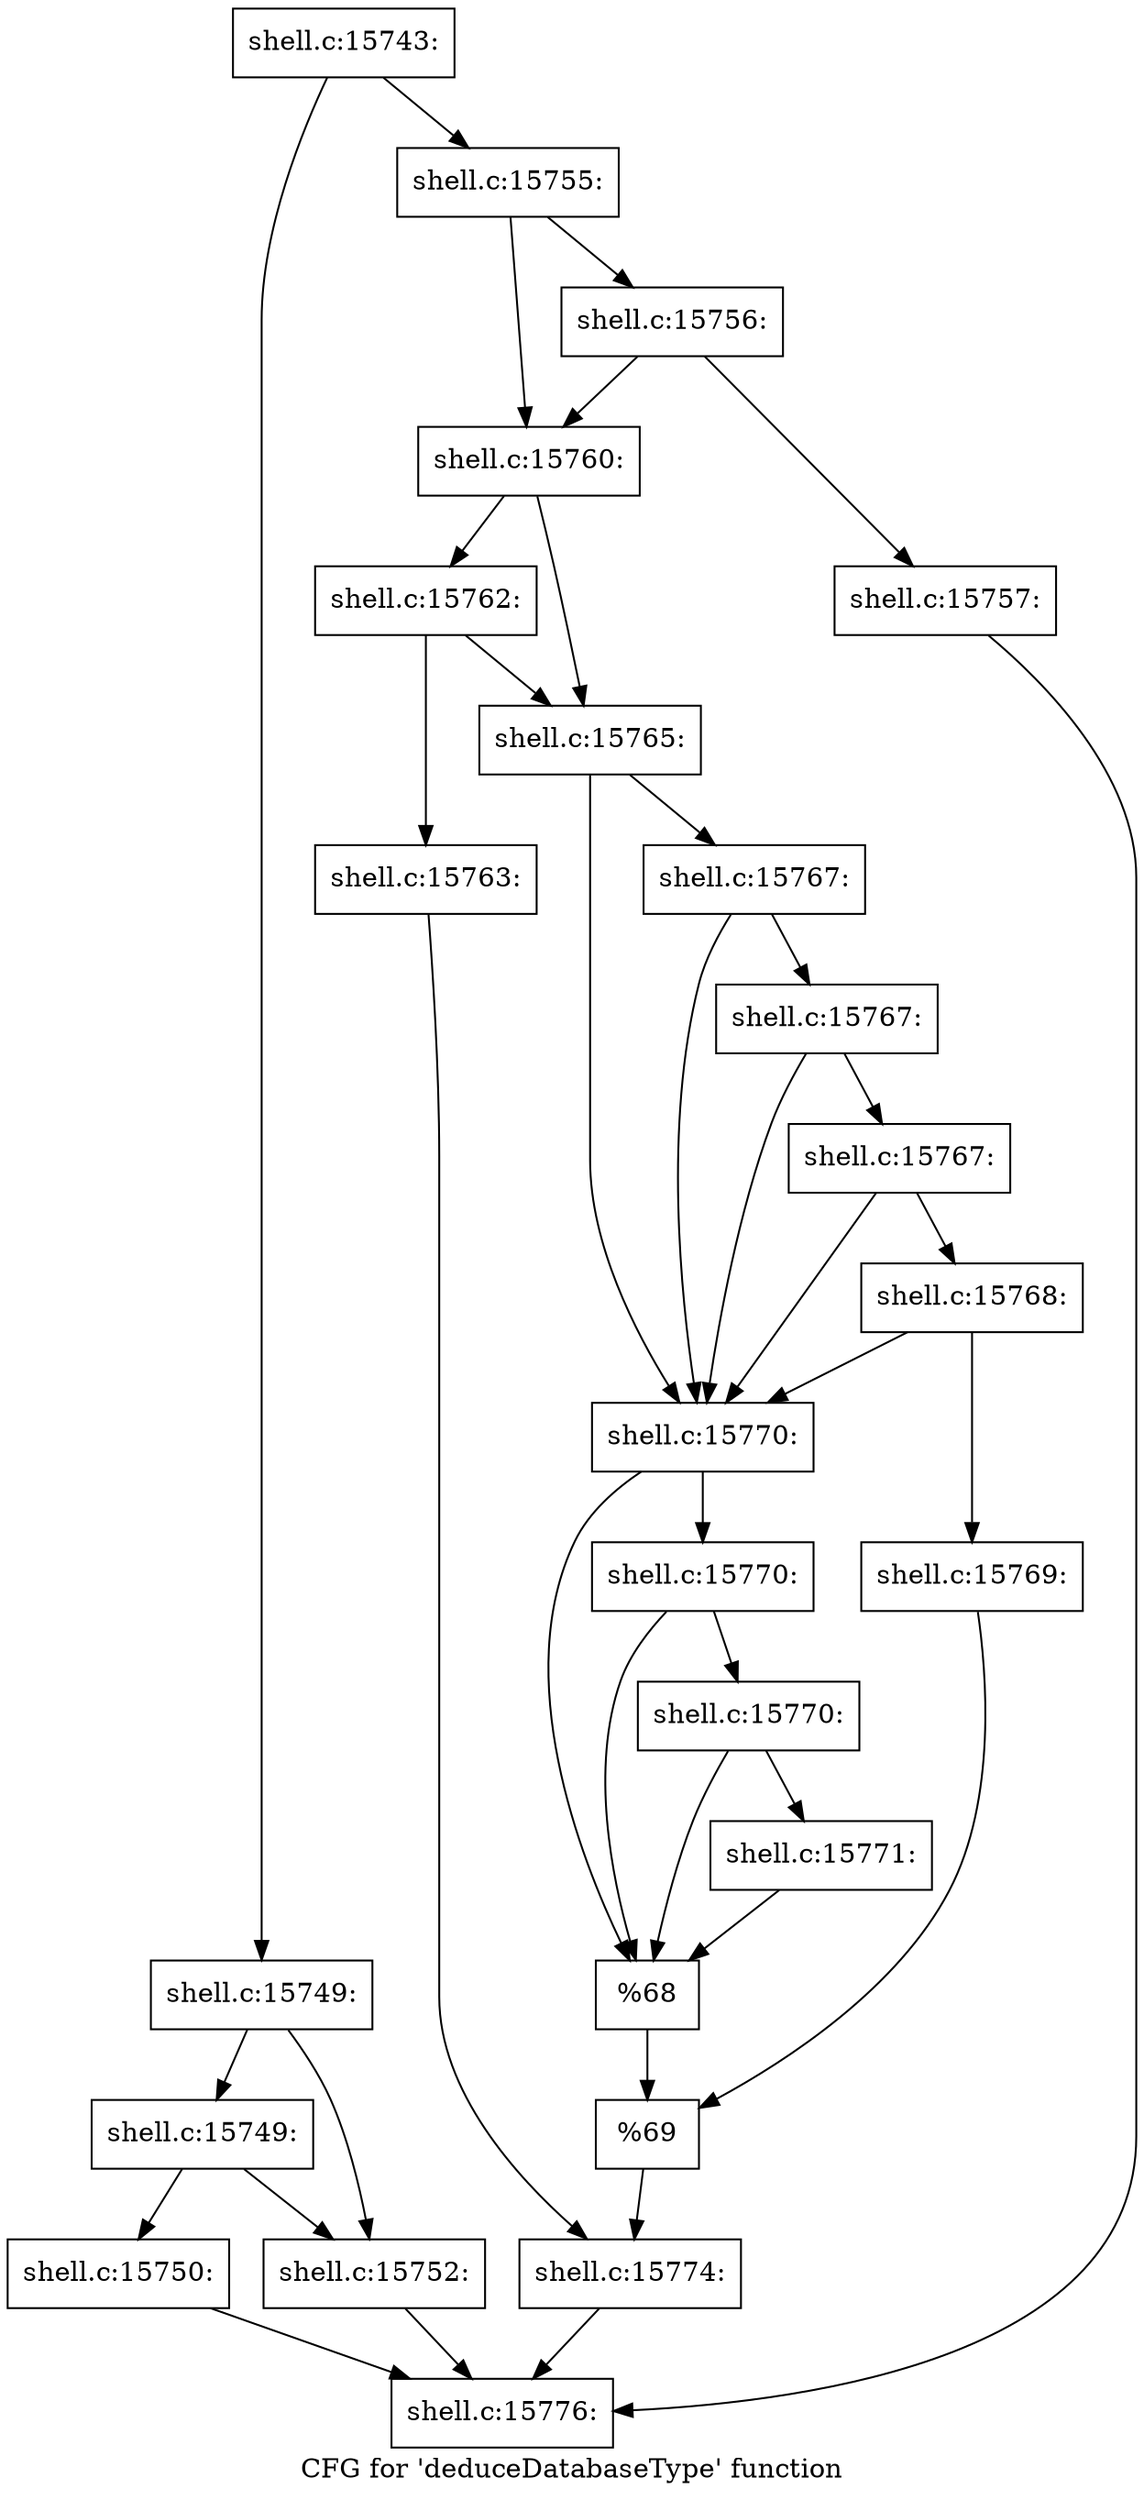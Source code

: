 digraph "CFG for 'deduceDatabaseType' function" {
	label="CFG for 'deduceDatabaseType' function";

	Node0x5602763639a0 [shape=record,label="{shell.c:15743:}"];
	Node0x5602763639a0 -> Node0x5602763fcaf0;
	Node0x5602763639a0 -> Node0x5602763fcb40;
	Node0x5602763fcaf0 [shape=record,label="{shell.c:15749:}"];
	Node0x5602763fcaf0 -> Node0x5602763fceb0;
	Node0x5602763fcaf0 -> Node0x5602763fce60;
	Node0x5602763fceb0 [shape=record,label="{shell.c:15749:}"];
	Node0x5602763fceb0 -> Node0x5602763fcdc0;
	Node0x5602763fceb0 -> Node0x5602763fce60;
	Node0x5602763fcdc0 [shape=record,label="{shell.c:15750:}"];
	Node0x5602763fcdc0 -> Node0x560276363e90;
	Node0x5602763fce60 [shape=record,label="{shell.c:15752:}"];
	Node0x5602763fce60 -> Node0x560276363e90;
	Node0x5602763fcb40 [shape=record,label="{shell.c:15755:}"];
	Node0x5602763fcb40 -> Node0x5602765728c0;
	Node0x5602763fcb40 -> Node0x5602765719a0;
	Node0x5602765728c0 [shape=record,label="{shell.c:15756:}"];
	Node0x5602765728c0 -> Node0x5602763fce10;
	Node0x5602765728c0 -> Node0x5602765719a0;
	Node0x5602763fce10 [shape=record,label="{shell.c:15757:}"];
	Node0x5602763fce10 -> Node0x560276363e90;
	Node0x5602765719a0 [shape=record,label="{shell.c:15760:}"];
	Node0x5602765719a0 -> Node0x560276233810;
	Node0x5602765719a0 -> Node0x5602762337c0;
	Node0x560276233810 [shape=record,label="{shell.c:15762:}"];
	Node0x560276233810 -> Node0x560276572db0;
	Node0x560276233810 -> Node0x5602762337c0;
	Node0x560276572db0 [shape=record,label="{shell.c:15763:}"];
	Node0x560276572db0 -> Node0x560276233770;
	Node0x5602762337c0 [shape=record,label="{shell.c:15765:}"];
	Node0x5602762337c0 -> Node0x5602765756c0;
	Node0x5602762337c0 -> Node0x5602765754f0;
	Node0x5602765756c0 [shape=record,label="{shell.c:15767:}"];
	Node0x5602765756c0 -> Node0x560276575640;
	Node0x5602765756c0 -> Node0x5602765754f0;
	Node0x560276575640 [shape=record,label="{shell.c:15767:}"];
	Node0x560276575640 -> Node0x5602765755c0;
	Node0x560276575640 -> Node0x5602765754f0;
	Node0x5602765755c0 [shape=record,label="{shell.c:15767:}"];
	Node0x5602765755c0 -> Node0x560276575540;
	Node0x5602765755c0 -> Node0x5602765754f0;
	Node0x560276575540 [shape=record,label="{shell.c:15768:}"];
	Node0x560276575540 -> Node0x560276575450;
	Node0x560276575540 -> Node0x5602765754f0;
	Node0x560276575450 [shape=record,label="{shell.c:15769:}"];
	Node0x560276575450 -> Node0x5602765754a0;
	Node0x5602765754f0 [shape=record,label="{shell.c:15770:}"];
	Node0x5602765754f0 -> Node0x560276576c70;
	Node0x5602765754f0 -> Node0x560276576ba0;
	Node0x560276576c70 [shape=record,label="{shell.c:15770:}"];
	Node0x560276576c70 -> Node0x560276576bf0;
	Node0x560276576c70 -> Node0x560276576ba0;
	Node0x560276576bf0 [shape=record,label="{shell.c:15770:}"];
	Node0x560276576bf0 -> Node0x560276576b50;
	Node0x560276576bf0 -> Node0x560276576ba0;
	Node0x560276576b50 [shape=record,label="{shell.c:15771:}"];
	Node0x560276576b50 -> Node0x560276576ba0;
	Node0x560276576ba0 [shape=record,label="{%68}"];
	Node0x560276576ba0 -> Node0x5602765754a0;
	Node0x5602765754a0 [shape=record,label="{%69}"];
	Node0x5602765754a0 -> Node0x560276233770;
	Node0x560276233770 [shape=record,label="{shell.c:15774:}"];
	Node0x560276233770 -> Node0x560276363e90;
	Node0x560276363e90 [shape=record,label="{shell.c:15776:}"];
}
